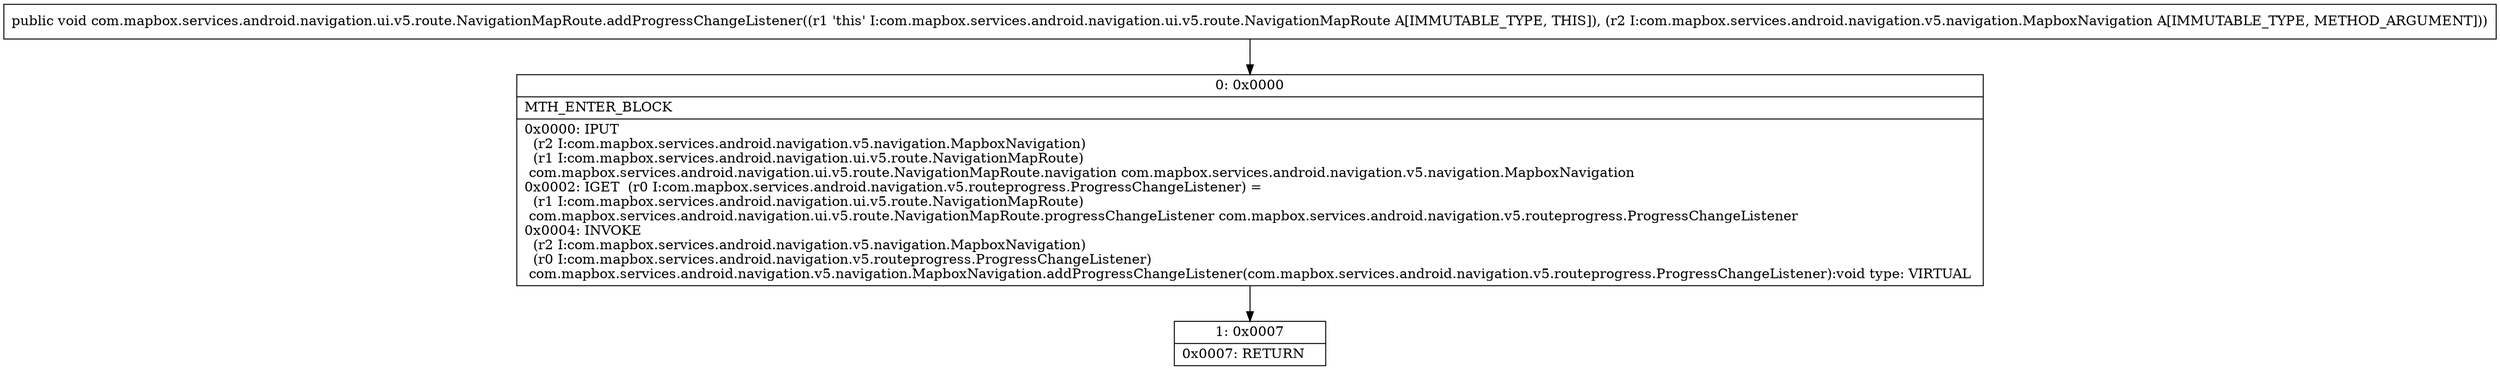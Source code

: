 digraph "CFG forcom.mapbox.services.android.navigation.ui.v5.route.NavigationMapRoute.addProgressChangeListener(Lcom\/mapbox\/services\/android\/navigation\/v5\/navigation\/MapboxNavigation;)V" {
Node_0 [shape=record,label="{0\:\ 0x0000|MTH_ENTER_BLOCK\l|0x0000: IPUT  \l  (r2 I:com.mapbox.services.android.navigation.v5.navigation.MapboxNavigation)\l  (r1 I:com.mapbox.services.android.navigation.ui.v5.route.NavigationMapRoute)\l com.mapbox.services.android.navigation.ui.v5.route.NavigationMapRoute.navigation com.mapbox.services.android.navigation.v5.navigation.MapboxNavigation \l0x0002: IGET  (r0 I:com.mapbox.services.android.navigation.v5.routeprogress.ProgressChangeListener) = \l  (r1 I:com.mapbox.services.android.navigation.ui.v5.route.NavigationMapRoute)\l com.mapbox.services.android.navigation.ui.v5.route.NavigationMapRoute.progressChangeListener com.mapbox.services.android.navigation.v5.routeprogress.ProgressChangeListener \l0x0004: INVOKE  \l  (r2 I:com.mapbox.services.android.navigation.v5.navigation.MapboxNavigation)\l  (r0 I:com.mapbox.services.android.navigation.v5.routeprogress.ProgressChangeListener)\l com.mapbox.services.android.navigation.v5.navigation.MapboxNavigation.addProgressChangeListener(com.mapbox.services.android.navigation.v5.routeprogress.ProgressChangeListener):void type: VIRTUAL \l}"];
Node_1 [shape=record,label="{1\:\ 0x0007|0x0007: RETURN   \l}"];
MethodNode[shape=record,label="{public void com.mapbox.services.android.navigation.ui.v5.route.NavigationMapRoute.addProgressChangeListener((r1 'this' I:com.mapbox.services.android.navigation.ui.v5.route.NavigationMapRoute A[IMMUTABLE_TYPE, THIS]), (r2 I:com.mapbox.services.android.navigation.v5.navigation.MapboxNavigation A[IMMUTABLE_TYPE, METHOD_ARGUMENT])) }"];
MethodNode -> Node_0;
Node_0 -> Node_1;
}


